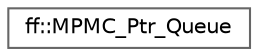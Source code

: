 digraph "类继承关系图"
{
 // LATEX_PDF_SIZE
  bgcolor="transparent";
  edge [fontname=Helvetica,fontsize=10,labelfontname=Helvetica,labelfontsize=10];
  node [fontname=Helvetica,fontsize=10,shape=box,height=0.2,width=0.4];
  rankdir="LR";
  Node0 [id="Node000000",label="ff::MPMC_Ptr_Queue",height=0.2,width=0.4,color="grey40", fillcolor="white", style="filled",URL="$classff_1_1_m_p_m_c___ptr___queue.html",tooltip="An implementation of the bounded Multi-Producer/Multi-Consumer queue. Not currently used."];
}
